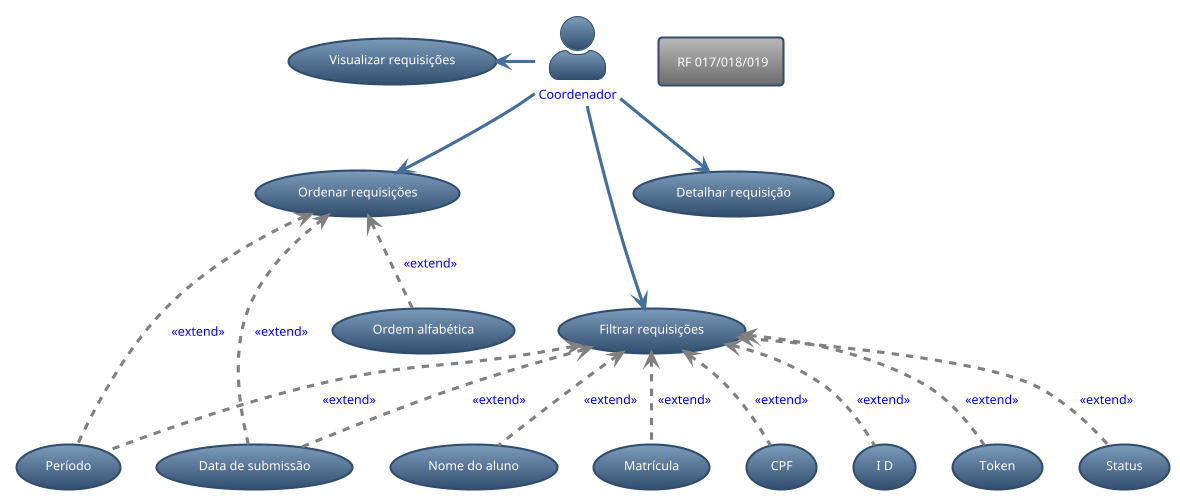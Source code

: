 @startuml RF 1.1/1.2/1.3
skinparam actorStyle awesome
:Coordenador: as coordenador #text:blue
!theme spacelab
rectangle " RF 017/018/019"
(Filtrar requisições) as filtrar_requisicoes
(Status) as status
(Nome do aluno) as nome_aluno
(Matrícula) as matricula
(CPF) as cpf
(I D) as id
(Token) as token

(Visualizar requisições) as visualizar_requisicoes

(Ordenar requisições) as ordenar_requisicoes
(Data de submissão) as data_submissao
(Ordem alfabética) as ordem_alfabetica
(Período) as periodo

(Detalhar requisição) as acessar_requisicoes


coordenador -left--> visualizar_requisicoes
coordenador -down--> filtrar_requisicoes
coordenador -right--> ordenar_requisicoes
coordenador --> acessar_requisicoes
filtrar_requisicoes <.. status  #line:gray;text:blue : <<extend>>
filtrar_requisicoes <.. cpf  #line:gray;text:blue : <<extend>>
filtrar_requisicoes <.. nome_aluno  #line:gray;text:blue : <<extend>>
filtrar_requisicoes <.. matricula  #line:gray;text:blue : <<extend>>
filtrar_requisicoes <.. id  #line:gray;text:blue : <<extend>>
filtrar_requisicoes <.. token  #line:gray;text:blue : <<extend>>
filtrar_requisicoes <.. data_submissao #line:gray;text:blue : <<extend>>
filtrar_requisicoes <.. periodo  #line:gray;text:blue : <<extend>>
ordenar_requisicoes <.. periodo  #line:gray;text:blue : <<extend>>
ordenar_requisicoes <...data_submissao #line:gray;text:blue : <<extend>>
ordenar_requisicoes <.. ordem_alfabetica #line:gray;text:blue : <<extend>>

@enduml